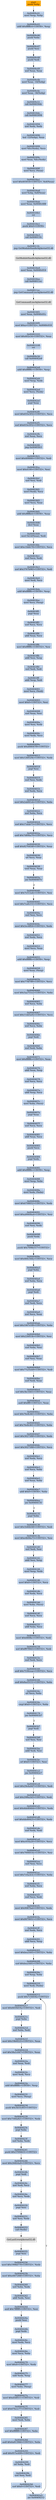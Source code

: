 digraph G {
node[shape=rectangle,style=filled,fillcolor=lightsteelblue,color=lightsteelblue]
bgcolor="transparent"
a0x00409c40pushl_ebp[label="start\npushl %ebp",fillcolor="orange",color="lightgrey"];
a0x00409c41movl_esp_ebp[label="0x00409c41\nmovl %esp, %ebp"];
a0x00409c43addl_0xffffffc4UINT8_esp[label="0x00409c43\naddl $0xffffffc4<UINT8>, %esp"];
a0x00409c46pushl_ebx[label="0x00409c46\npushl %ebx"];
a0x00409c47pushl_esi[label="0x00409c47\npushl %esi"];
a0x00409c48pushl_edi[label="0x00409c48\npushl %edi"];
a0x00409c49xorl_eax_eax[label="0x00409c49\nxorl %eax, %eax"];
a0x00409c4bmovl_eax__16ebp_[label="0x00409c4b\nmovl %eax, -16(%ebp)"];
a0x00409c4emovl_eax__36ebp_[label="0x00409c4e\nmovl %eax, -36(%ebp)"];
a0x00409c51call_0x004030dc[label="0x00409c51\ncall 0x004030dc"];
a0x004030dccall_0x00403094[label="0x004030dc\ncall 0x00403094"];
a0x00403094xorl_edx_edx[label="0x00403094\nxorl %edx, %edx"];
a0x00403096leal__12ebp__eax[label="0x00403096\nleal -12(%ebp), %eax"];
a0x00403099movl_fs_edx__ecx[label="0x00403099\nmovl %fs:(%edx), %ecx"];
a0x0040309cmovl_eax_fs_edx_[label="0x0040309c\nmovl %eax, %fs:(%edx)"];
a0x0040309fmovl_ecx_eax_[label="0x0040309f\nmovl %ecx, (%eax)"];
a0x004030a1movl_0x403018UINT32_0x4eax_[label="0x004030a1\nmovl $0x403018<UINT32>, 0x4(%eax)"];
a0x004030a8movl_ebp_0x8eax_[label="0x004030a8\nmovl %ebp, 0x8(%eax)"];
a0x004030abmovl_eax_0x0040c488[label="0x004030ab\nmovl %eax, 0x0040c488"];
a0x004030b1ret[label="0x004030b1\nret"];
a0x004030e1pushl_0x0UINT8[label="0x004030e1\npushl $0x0<UINT8>"];
a0x004030e3call_0x004011fc[label="0x004030e3\ncall 0x004011fc"];
a0x004011fcjmp_GetModuleHandleA_kernel32_dll[label="0x004011fc\njmp GetModuleHandleA@kernel32.dll"];
GetModuleHandleA_kernel32_dll[label="GetModuleHandleA@kernel32.dll",fillcolor="lightgrey",color="lightgrey"];
a0x004030e8movl_eax_0x0040c014[label="0x004030e8\nmovl %eax, 0x0040c014"];
a0x004030eecall_0x004011ec[label="0x004030ee\ncall 0x004011ec"];
a0x004011ecjmp_GetCommandLineA_kernel32_dll[label="0x004011ec\njmp GetCommandLineA@kernel32.dll"];
GetCommandLineA_kernel32_dll[label="GetCommandLineA@kernel32.dll",fillcolor="lightgrey",color="lightgrey"];
a0x004030f3movl_eax_0x0040c01c[label="0x004030f3\nmovl %eax, 0x0040c01c"];
a0x004030f9movl_0xaUINT32_0x0040c018[label="0x004030f9\nmovl $0xa<UINT32>, 0x0040c018"];
a0x00403103movl_0x402e34UINT32_eax[label="0x00403103\nmovl $0x402e34<UINT32>, %eax"];
a0x00403108ret[label="0x00403108\nret"];
a0x00409c56call_0x004042e8[label="0x00409c56\ncall 0x004042e8"];
a0x004042e8addl_0xfffffffcUINT8_esp[label="0x004042e8\naddl $0xfffffffc<UINT8>, %esp"];
a0x004042ebmovl_esp_edx[label="0x004042eb\nmovl %esp, %edx"];
a0x004042edmovl_ecx_edx_[label="0x004042ed\nmovl %ecx, (%edx)"];
a0x004042efpopl_eax[label="0x004042ef\npopl %eax"];
a0x004042f0movl_0x655e3f32UINT32_ecx[label="0x004042f0\nmovl $0x655e3f32<UINT32>, %ecx"];
a0x004042f5xorl_0x655e3f32UINT32_ecx[label="0x004042f5\nxorl $0x655e3f32<UINT32>, %ecx"];
a0x004042fbxorl_eax_ecx[label="0x004042fb\nxorl %eax, %ecx"];
a0x004042fdjmp_0x00403fc5[label="0x004042fd\njmp 0x00403fc5"];
a0x00403fc5movl_0x409080UINT32_edi[label="0x00403fc5\nmovl $0x409080<UINT32>, %edi"];
a0x00403fcamovl_0x4100UINT32_esi[label="0x00403fca\nmovl $0x4100<UINT32>, %esi"];
a0x00403fcfxorl_esi_edi[label="0x00403fcf\nxorl %esi, %edi"];
a0x00403fd1movl_edi__ecx[label="0x00403fd1\nmovl (%edi), %ecx"];
a0x00403fd3movl_ecx_eax[label="0x00403fd3\nmovl %ecx, %eax"];
a0x00403fd5addl_0xffffffe4UINT8_eax[label="0x00403fd5\naddl $0xffffffe4<UINT8>, %eax"];
a0x00403fd8decl_eax[label="0x00403fd8\ndecl %eax"];
a0x00403fd9movl_0x1deax__edi[label="0x00403fd9\nmovl 0x1d(%eax), %edi"];
a0x00403fdcmovl_0xc1bbfc78UINT32_ecx[label="0x00403fdc\nmovl $0xc1bbfc78<UINT32>, %ecx"];
a0x00403fe1xorl_ecx_edi[label="0x00403fe1\nxorl %ecx, %edi"];
a0x00403fe3xorl_0x3767b983UINT32_edi[label="0x00403fe3\nxorl $0x3767b983<UINT32>, %edi"];
a0x00403fe9movl_edi_ecx[label="0x00403fe9\nmovl %edi, %ecx"];
a0x00403febaddl_0xfffffffcUINT8_esp[label="0x00403feb\naddl $0xfffffffc<UINT8>, %esp"];
a0x00403feemovl_ecx_esp_[label="0x00403fee\nmovl %ecx, (%esp)"];
a0x00403ff1popl_eax[label="0x00403ff1\npopl %eax"];
a0x00403ff2xorl_ecx_ecx[label="0x00403ff2\nxorl %ecx, %ecx"];
a0x00403ff4addl_eax_ecx[label="0x00403ff4\naddl %eax, %ecx"];
a0x00403ff6movl_0xfffffffcUINT32_esi[label="0x00403ff6\nmovl $0xfffffffc<UINT32>, %esi"];
a0x00403ffbaddl_esi_esp[label="0x00403ffb\naddl %esi, %esp"];
a0x00403ffdxorl_edi_edi[label="0x00403ffd\nxorl %edi, %edi"];
a0x00403fffaddl_esp_edi[label="0x00403fff\naddl %esp, %edi"];
a0x00404001movl_ecx_edi_[label="0x00404001\nmovl %ecx, (%edi)"];
a0x00404003movl_0x0UINT32_esi[label="0x00404003\nmovl $0x0<UINT32>, %esi"];
a0x00404008xorl_eax_esi[label="0x00404008\nxorl %eax, %esi"];
a0x0040400amovl_esi_edx[label="0x0040400a\nmovl %esi, %edx"];
a0x0040400cmovl_edx_ecx[label="0x0040400c\nmovl %edx, %ecx"];
a0x0040400epushl_0xd08047f9UINT32[label="0x0040400e\npushl $0xd08047f9<UINT32>"];
a0x00404013movl_0x126f529eUINT32_edx[label="0x00404013\nmovl $0x126f529e<UINT32>, %edx"];
a0x00404018popl_esi[label="0x00404018\npopl %esi"];
a0x00404019xorl_esi_edx[label="0x00404019\nxorl %esi, %edx"];
a0x0040401bxorl_edx_ecx[label="0x0040401b\nxorl %edx, %ecx"];
a0x0040401dmovl_0x2abf41ebUINT32_ebx[label="0x0040401d\nmovl $0x2abf41eb<UINT32>, %ebx"];
a0x00404022xorl_ebx_ecx[label="0x00404022\nxorl %ebx, %ecx"];
a0x00404024xorl_0x17afab73UINT32_ecx[label="0x00404024\nxorl $0x17afab73<UINT32>, %ecx"];
a0x0040402aandl_0x7d89ba70UINT32_ecx[label="0x0040402a\nandl $0x7d89ba70<UINT32>, %ecx"];
a0x00404030andl_0x8276458fUINT32_eax[label="0x00404030\nandl $0x8276458f<UINT32>, %eax"];
a0x00404036orl_ecx_eax[label="0x00404036\norl %ecx, %eax"];
a0x00404038testl_eax_eax[label="0x00404038\ntestl %eax, %eax"];
a0x0040403ajne_0x0040407e[label="0x0040403a\njne 0x0040407e"];
a0x00404040movl_0x7e512afeUINT32_esi[label="0x00404040\nmovl $0x7e512afe<UINT32>, %esi"];
a0x00404045movl_0x7ca0c151UINT32_ecx[label="0x00404045\nmovl $0x7ca0c151<UINT32>, %ecx"];
a0x0040404axorl_esi_ecx[label="0x0040404a\nxorl %esi, %ecx"];
a0x0040404cmovl_0x5ec4ff26UINT32_edx[label="0x0040404c\nmovl $0x5ec4ff26<UINT32>, %edx"];
a0x00404051xorl_edx_ecx[label="0x00404051\nxorl %edx, %ecx"];
a0x00404053movl_ecx_eax[label="0x00404053\nmovl %ecx, %eax"];
a0x00404055addl_0xfffffffcUINT8_esp[label="0x00404055\naddl $0xfffffffc<UINT8>, %esp"];
a0x00404058movl_eax_esp_[label="0x00404058\nmovl %eax, (%esp)"];
a0x0040405bmovl_0x774f7ff9UINT32_ecx[label="0x0040405b\nmovl $0x774f7ff9<UINT32>, %ecx"];
a0x00404060movl_0x3aa751e2UINT32_ebx[label="0x00404060\nmovl $0x3aa751e2<UINT32>, %ebx"];
a0x00404065xorl_ecx_ebx[label="0x00404065\nxorl %ecx, %ebx"];
a0x00404067movl_0x11dd3a92UINT32_ecx[label="0x00404067\nmovl $0x11dd3a92<UINT32>, %ecx"];
a0x0040406cxorl_ecx_ebx[label="0x0040406c\nxorl %ecx, %ebx"];
a0x0040406epopl_edi[label="0x0040406e\npopl %edi"];
a0x0040406fxorl_edi_ebx[label="0x0040406f\nxorl %edi, %ebx"];
a0x00404071movl_0xfffffffcUINT32_eax[label="0x00404071\nmovl $0xfffffffc<UINT32>, %eax"];
a0x00404076addl_eax_esp[label="0x00404076\naddl %eax, %esp"];
a0x00404078xorl_ecx_ecx[label="0x00404078\nxorl %ecx, %ecx"];
a0x0040407aaddl_esp_ecx[label="0x0040407a\naddl %esp, %ecx"];
a0x0040407cmovl_ebx_ecx_[label="0x0040407c\nmovl %ebx, (%ecx)"];
a0x0040407epopl_eax[label="0x0040407e\npopl %eax"];
a0x0040407fxorl_ecx_ecx[label="0x0040407f\nxorl %ecx, %ecx"];
a0x00404081addl_eax_ecx[label="0x00404081\naddl %eax, %ecx"];
a0x00404083pushl_ecx[label="0x00404083\npushl %ecx"];
a0x00404084popl_edx[label="0x00404084\npopl %edx"];
a0x00404085addl_0xfffffffcUINT8_esp[label="0x00404085\naddl $0xfffffffc<UINT8>, %esp"];
a0x00404088movl_esp_ebx[label="0x00404088\nmovl %esp, %ebx"];
a0x0040408amovl_edx_ebx_[label="0x0040408a\nmovl %edx, (%ebx)"];
a0x0040408cmovl_0x6708052UINT32_edx[label="0x0040408c\nmovl $0x6708052<UINT32>, %edx"];
a0x00404091movl_0xa0060ba4UINT32_esi[label="0x00404091\nmovl $0xa0060ba4<UINT32>, %esi"];
a0x00404096xorl_esi_edx[label="0x00404096\nxorl %esi, %edx"];
a0x00404098pushl_edx[label="0x00404098\npushl %edx"];
a0x00404099pushl_0x7098e517UINT32[label="0x00404099\npushl $0x7098e517<UINT32>"];
a0x0040409emovl_0x466c56faUINT32_ecx[label="0x0040409e\nmovl $0x466c56fa<UINT32>, %ecx"];
a0x004040a3popl_ebx[label="0x004040a3\npopl %ebx"];
a0x004040a4xorl_ebx_ecx[label="0x004040a4\nxorl %ebx, %ecx"];
a0x004040a6popl_edi[label="0x004040a6\npopl %edi"];
a0x004040a7xorl_edi_ecx[label="0x004040a7\nxorl %edi, %ecx"];
a0x004040a9xorl_ecx_eax[label="0x004040a9\nxorl %ecx, %eax"];
a0x004040abmovl_0x1067e5f8UINT32_ebx[label="0x004040ab\nmovl $0x1067e5f8<UINT32>, %ebx"];
a0x004040b0movl_0x226f53bUINT32_esi[label="0x004040b0\nmovl $0x226f53b<UINT32>, %esi"];
a0x004040b5xorl_ebx_esi[label="0x004040b5\nxorl %ebx, %esi"];
a0x004040b7xorl_esi_eax[label="0x004040b7\nxorl %esi, %eax"];
a0x004040b9movl_0x77a35eb9UINT32_edi[label="0x004040b9\nmovl $0x77a35eb9<UINT32>, %edi"];
a0x004040bexorl_edi_eax[label="0x004040be\nxorl %edi, %eax"];
a0x004040c0xorl_0x3bc1665UINT32_eax[label="0x004040c0\nxorl $0x3bc1665<UINT32>, %eax"];
a0x004040c6andl_0xffffUINT32_eax[label="0x004040c6\nandl $0xffff<UINT32>, %eax"];
a0x004040ccmovl_0x76e8c461UINT32_ebx[label="0x004040cc\nmovl $0x76e8c461<UINT32>, %ebx"];
a0x004040d1xorl_0x76e8c461UINT32_ebx[label="0x004040d1\nxorl $0x76e8c461<UINT32>, %ebx"];
a0x004040d7movl_0x30273f8fUINT32_edx[label="0x004040d7\nmovl $0x30273f8f<UINT32>, %edx"];
a0x004040dcmovl_0x30273f8fUINT32_ecx[label="0x004040dc\nmovl $0x30273f8f<UINT32>, %ecx"];
a0x004040e1xorl_edx_ecx[label="0x004040e1\nxorl %edx, %ecx"];
a0x004040e3xorl_ecx_ebx[label="0x004040e3\nxorl %ecx, %ebx"];
a0x004040e5xorl_eax_ebx[label="0x004040e5\nxorl %eax, %ebx"];
a0x004040e7addl_0x0UINT8_ebx[label="0x004040e7\naddl $0x0<UINT8>, %ebx"];
a0x004040eajne_0x00404135[label="0x004040ea\njne 0x00404135"];
a0x00404135popl_ebx[label="0x00404135\npopl %ebx"];
a0x00404136movl_0x1b46b58fUINT32_edi[label="0x00404136\nmovl $0x1b46b58f<UINT32>, %edi"];
a0x0040413bmovl_0xe4b94a73UINT32_esi[label="0x0040413b\nmovl $0xe4b94a73<UINT32>, %esi"];
a0x00404140xorl_edi_esi[label="0x00404140\nxorl %edi, %esi"];
a0x00404142addl_esi_esp[label="0x00404142\naddl %esi, %esp"];
a0x00404144movl_esp_edx[label="0x00404144\nmovl %esp, %edx"];
a0x00404146movl_0x0UINT32_ecx[label="0x00404146\nmovl $0x0<UINT32>, %ecx"];
a0x0040414bxorl_edx_ecx[label="0x0040414b\nxorl %edx, %ecx"];
a0x0040414dmovl_ebx_ecx_[label="0x0040414d\nmovl %ebx, (%ecx)"];
a0x0040414fxorl_ecx_ecx[label="0x0040414f\nxorl %ecx, %ecx"];
a0x00404151addl_ebx_ecx[label="0x00404151\naddl %ebx, %ecx"];
a0x00404153movl_0x680fbcUINT32_edi[label="0x00404153\nmovl $0x680fbc<UINT32>, %edi"];
a0x00404158xorl_0xff97f043UINT32_edi[label="0x00404158\nxorl $0xff97f043<UINT32>, %edi"];
a0x0040415exorl_edi_ecx[label="0x0040415e\nxorl %edi, %ecx"];
a0x00404160andl_0x7530ceaeUINT32_ecx[label="0x00404160\nandl $0x7530ceae<UINT32>, %ecx"];
a0x00404166andl_0x8acf3151UINT32_ebx[label="0x00404166\nandl $0x8acf3151<UINT32>, %ebx"];
a0x0040416corl_ecx_ebx[label="0x0040416c\norl %ecx, %ebx"];
a0x0040416ecmpl_0x0UINT32_ebx[label="0x0040416e\ncmpl $0x0<UINT32>, %ebx"];
a0x00404174jne_0x004041b7[label="0x00404174\njne 0x004041b7"];
a0x004041b7popl_edi[label="0x004041b7\npopl %edi"];
a0x004041b8xorl_esi_esi[label="0x004041b8\nxorl %esi, %esi"];
a0x004041baaddl_edi_esi[label="0x004041ba\naddl %edi, %esi"];
a0x004041bcorl_0x0UINT32_esi[label="0x004041bc\norl $0x0<UINT32>, %esi"];
a0x004041c2jne_0x004042e7[label="0x004041c2\njne 0x004042e7"];
a0x004041c8movl_0x29e4a9d7UINT32_edi[label="0x004041c8\nmovl $0x29e4a9d7<UINT32>, %edi"];
a0x004041cdxorl_0x29f6a3d3UINT32_edi[label="0x004041cd\nxorl $0x29f6a3d3<UINT32>, %edi"];
a0x004041d3movl_0x4de8040dUINT32_edx[label="0x004041d3\nmovl $0x4de8040d<UINT32>, %edx"];
a0x004041d8xorl_0x4de80425UINT32_edx[label="0x004041d8\nxorl $0x4de80425<UINT32>, %edx"];
a0x004041dexorl_edx_edi[label="0x004041de\nxorl %edx, %edi"];
a0x004041e0movl_0xc016a20UINT32_ecx[label="0x004041e0\nmovl $0xc016a20<UINT32>, %ecx"];
a0x004041e5movl_0x7006014cUINT32_esi[label="0x004041e5\nmovl $0x7006014c<UINT32>, %esi"];
a0x004041eaxorl_esi_ecx[label="0x004041ea\nxorl %esi, %ecx"];
a0x004041ecmovl_0x7c0acb3cUINT32_ebx[label="0x004041ec\nmovl $0x7c0acb3c<UINT32>, %ebx"];
a0x004041f1xorl_ebx_ecx[label="0x004041f1\nxorl %ebx, %ecx"];
a0x004041f3xorl_ecx_edi[label="0x004041f3\nxorl %ecx, %edi"];
a0x004041f5movl_0x9087fadUINT32_edx[label="0x004041f5\nmovl $0x9087fad<UINT32>, %edx"];
a0x004041famovl_0xf6f78051UINT32_ecx[label="0x004041fa\nmovl $0xf6f78051<UINT32>, %ecx"];
a0x004041ffxorl_edx_ecx[label="0x004041ff\nxorl %edx, %ecx"];
a0x00404201addl_ecx_esp[label="0x00404201\naddl %ecx, %esp"];
a0x00404203movl_0xbea1605UINT32_ebx[label="0x00404203\nmovl $0xbea1605<UINT32>, %ebx"];
a0x00404208xorl_0xbea1605UINT32_ebx[label="0x00404208\nxorl $0xbea1605<UINT32>, %ebx"];
a0x0040420exorl_esp_ebx[label="0x0040420e\nxorl %esp, %ebx"];
a0x00404210movl_edi_ebx_[label="0x00404210\nmovl %edi, (%ebx)"];
a0x00404212pushl_0x7c5fd58aUINT32[label="0x00404212\npushl $0x7c5fd58a<UINT32>"];
a0x00404217movl_0x6659d19aUINT32_edi[label="0x00404217\nmovl $0x6659d19a<UINT32>, %edi"];
a0x0040421cpopl_ebx[label="0x0040421c\npopl %ebx"];
a0x0040421dxorl_ebx_edi[label="0x0040421d\nxorl %ebx, %edi"];
a0x0040421fmovl_0x19b0f225UINT32_eax[label="0x0040421f\nmovl $0x19b0f225<UINT32>, %eax"];
a0x00404224xorl_0x58a1c047UINT32_eax[label="0x00404224\nxorl $0x58a1c047<UINT32>, %eax"];
a0x0040422axorl_eax_edi[label="0x0040422a\nxorl %eax, %edi"];
a0x0040422cmovl_edi_ecx[label="0x0040422c\nmovl %edi, %ecx"];
a0x0040422eaddl_0xfffffffcUINT8_esp[label="0x0040422e\naddl $0xfffffffc<UINT8>, %esp"];
a0x00404231movl_ecx_esp_[label="0x00404231\nmovl %ecx, (%esp)"];
a0x00404234pushl_0x3b55cf03UINT32[label="0x00404234\npushl $0x3b55cf03<UINT32>"];
a0x00404239movl_0x7344a821UINT32_edx[label="0x00404239\nmovl $0x7344a821<UINT32>, %edx"];
a0x0040423epopl_ebx[label="0x0040423e\npopl %ebx"];
a0x0040423fxorl_ebx_edx[label="0x0040423f\nxorl %ebx, %edx"];
a0x00404241pushl_0x37094631UINT32[label="0x00404241\npushl $0x37094631<UINT32>"];
a0x00404246movl_0x244fc6a9UINT32_ecx[label="0x00404246\nmovl $0x244fc6a9<UINT32>, %ecx"];
a0x0040424bpopl_edi[label="0x0040424b\npopl %edi"];
a0x0040424cxorl_edi_ecx[label="0x0040424c\nxorl %edi, %ecx"];
a0x0040424exorl_ecx_edx[label="0x0040424e\nxorl %ecx, %edx"];
a0x00404250popl_esi[label="0x00404250\npopl %esi"];
a0x00404251xorl_esi_edx[label="0x00404251\nxorl %esi, %edx"];
a0x00404253call_edx_[label="0x00404253\ncall (%edx)"];
GetLastError_kernel32_dll[label="GetLastError@kernel32.dll",fillcolor="lightgrey",color="lightgrey"];
a0x00404255popl_esi[label="0x00404255\npopl %esi"];
a0x00404256movl_0x1998d770UINT32_edx[label="0x00404256\nmovl $0x1998d770<UINT32>, %edx"];
a0x0040425bmovl_0xe667288fUINT32_ebx[label="0x0040425b\nmovl $0xe667288f<UINT32>, %ebx"];
a0x00404260xorl_ebx_edx[label="0x00404260\nxorl %ebx, %edx"];
a0x00404262addl_edx_esi[label="0x00404262\naddl %edx, %esi"];
a0x00404264andl_0x7fffffffUINT32_esi[label="0x00404264\nandl $0x7fffffff<UINT32>, %esi"];
a0x0040426apushl_esi[label="0x0040426a\npushl %esi"];
a0x0040426bpopl_edx[label="0x0040426b\npopl %edx"];
a0x0040426cmovl_edx_ecx[label="0x0040426c\nmovl %edx, %ecx"];
a0x0040426emovl_ecx_ebx[label="0x0040426e\nmovl %ecx, %ebx"];
a0x00404270movl_0x4UINT32_edx[label="0x00404270\nmovl $0x4<UINT32>, %edx"];
a0x00404275subl_edx_esp[label="0x00404275\nsubl %edx, %esp"];
a0x00404277movl_ebx_esp_[label="0x00404277\nmovl %ebx, (%esp)"];
a0x0040427amovl_0xd3df511UINT32_edi[label="0x0040427a\nmovl $0xd3df511<UINT32>, %edi"];
a0x0040427fxorl_0x67bccc77UINT32_edi[label="0x0040427f\nxorl $0x67bccc77<UINT32>, %edi"];
a0x00404285movl_edi_ebx[label="0x00404285\nmovl %edi, %ebx"];
a0x00404287xorl_0xffffffffUINT32_ebx[label="0x00404287\nxorl $0xffffffff<UINT32>, %ebx"];
a0x0040428dandl_0x6a813966UINT32_ebx[label="0x0040428d\nandl $0x6a813966<UINT32>, %ebx"];
a0x00404293andl_0x957ec699UINT32_edi[label="0x00404293\nandl $0x957ec699<UINT32>, %edi"];
a0x00404299orl_ebx_edi[label="0x00404299\norl %ebx, %edi"];
a0x0040429bxorl_esi_edi[label="0x0040429b\nxorl %esi, %edi"];
a0x0040429dxorl_0x0UINT32_edi[label="0x0040429d\nxorl $0x0<UINT32>, %edi"];
a0x004042a3jne_0x00404212[label="0x004042a3\njne 0x00404212"];
a0x00409c40pushl_ebp -> a0x00409c41movl_esp_ebp [color="#000000"];
a0x00409c41movl_esp_ebp -> a0x00409c43addl_0xffffffc4UINT8_esp [color="#000000"];
a0x00409c43addl_0xffffffc4UINT8_esp -> a0x00409c46pushl_ebx [color="#000000"];
a0x00409c46pushl_ebx -> a0x00409c47pushl_esi [color="#000000"];
a0x00409c47pushl_esi -> a0x00409c48pushl_edi [color="#000000"];
a0x00409c48pushl_edi -> a0x00409c49xorl_eax_eax [color="#000000"];
a0x00409c49xorl_eax_eax -> a0x00409c4bmovl_eax__16ebp_ [color="#000000"];
a0x00409c4bmovl_eax__16ebp_ -> a0x00409c4emovl_eax__36ebp_ [color="#000000"];
a0x00409c4emovl_eax__36ebp_ -> a0x00409c51call_0x004030dc [color="#000000"];
a0x00409c51call_0x004030dc -> a0x004030dccall_0x00403094 [color="#000000"];
a0x004030dccall_0x00403094 -> a0x00403094xorl_edx_edx [color="#000000"];
a0x00403094xorl_edx_edx -> a0x00403096leal__12ebp__eax [color="#000000"];
a0x00403096leal__12ebp__eax -> a0x00403099movl_fs_edx__ecx [color="#000000"];
a0x00403099movl_fs_edx__ecx -> a0x0040309cmovl_eax_fs_edx_ [color="#000000"];
a0x0040309cmovl_eax_fs_edx_ -> a0x0040309fmovl_ecx_eax_ [color="#000000"];
a0x0040309fmovl_ecx_eax_ -> a0x004030a1movl_0x403018UINT32_0x4eax_ [color="#000000"];
a0x004030a1movl_0x403018UINT32_0x4eax_ -> a0x004030a8movl_ebp_0x8eax_ [color="#000000"];
a0x004030a8movl_ebp_0x8eax_ -> a0x004030abmovl_eax_0x0040c488 [color="#000000"];
a0x004030abmovl_eax_0x0040c488 -> a0x004030b1ret [color="#000000"];
a0x004030b1ret -> a0x004030e1pushl_0x0UINT8 [color="#000000"];
a0x004030e1pushl_0x0UINT8 -> a0x004030e3call_0x004011fc [color="#000000"];
a0x004030e3call_0x004011fc -> a0x004011fcjmp_GetModuleHandleA_kernel32_dll [color="#000000"];
a0x004011fcjmp_GetModuleHandleA_kernel32_dll -> GetModuleHandleA_kernel32_dll [color="#000000"];
GetModuleHandleA_kernel32_dll -> a0x004030e8movl_eax_0x0040c014 [color="#000000"];
a0x004030e8movl_eax_0x0040c014 -> a0x004030eecall_0x004011ec [color="#000000"];
a0x004030eecall_0x004011ec -> a0x004011ecjmp_GetCommandLineA_kernel32_dll [color="#000000"];
a0x004011ecjmp_GetCommandLineA_kernel32_dll -> GetCommandLineA_kernel32_dll [color="#000000"];
GetCommandLineA_kernel32_dll -> a0x004030f3movl_eax_0x0040c01c [color="#000000"];
a0x004030f3movl_eax_0x0040c01c -> a0x004030f9movl_0xaUINT32_0x0040c018 [color="#000000"];
a0x004030f9movl_0xaUINT32_0x0040c018 -> a0x00403103movl_0x402e34UINT32_eax [color="#000000"];
a0x00403103movl_0x402e34UINT32_eax -> a0x00403108ret [color="#000000"];
a0x00403108ret -> a0x00409c56call_0x004042e8 [color="#000000"];
a0x00409c56call_0x004042e8 -> a0x004042e8addl_0xfffffffcUINT8_esp [color="#000000"];
a0x004042e8addl_0xfffffffcUINT8_esp -> a0x004042ebmovl_esp_edx [color="#000000"];
a0x004042ebmovl_esp_edx -> a0x004042edmovl_ecx_edx_ [color="#000000"];
a0x004042edmovl_ecx_edx_ -> a0x004042efpopl_eax [color="#000000"];
a0x004042efpopl_eax -> a0x004042f0movl_0x655e3f32UINT32_ecx [color="#000000"];
a0x004042f0movl_0x655e3f32UINT32_ecx -> a0x004042f5xorl_0x655e3f32UINT32_ecx [color="#000000"];
a0x004042f5xorl_0x655e3f32UINT32_ecx -> a0x004042fbxorl_eax_ecx [color="#000000"];
a0x004042fbxorl_eax_ecx -> a0x004042fdjmp_0x00403fc5 [color="#000000"];
a0x004042fdjmp_0x00403fc5 -> a0x00403fc5movl_0x409080UINT32_edi [color="#000000"];
a0x00403fc5movl_0x409080UINT32_edi -> a0x00403fcamovl_0x4100UINT32_esi [color="#000000"];
a0x00403fcamovl_0x4100UINT32_esi -> a0x00403fcfxorl_esi_edi [color="#000000"];
a0x00403fcfxorl_esi_edi -> a0x00403fd1movl_edi__ecx [color="#000000"];
a0x00403fd1movl_edi__ecx -> a0x00403fd3movl_ecx_eax [color="#000000"];
a0x00403fd3movl_ecx_eax -> a0x00403fd5addl_0xffffffe4UINT8_eax [color="#000000"];
a0x00403fd5addl_0xffffffe4UINT8_eax -> a0x00403fd8decl_eax [color="#000000"];
a0x00403fd8decl_eax -> a0x00403fd9movl_0x1deax__edi [color="#000000"];
a0x00403fd9movl_0x1deax__edi -> a0x00403fdcmovl_0xc1bbfc78UINT32_ecx [color="#000000"];
a0x00403fdcmovl_0xc1bbfc78UINT32_ecx -> a0x00403fe1xorl_ecx_edi [color="#000000"];
a0x00403fe1xorl_ecx_edi -> a0x00403fe3xorl_0x3767b983UINT32_edi [color="#000000"];
a0x00403fe3xorl_0x3767b983UINT32_edi -> a0x00403fe9movl_edi_ecx [color="#000000"];
a0x00403fe9movl_edi_ecx -> a0x00403febaddl_0xfffffffcUINT8_esp [color="#000000"];
a0x00403febaddl_0xfffffffcUINT8_esp -> a0x00403feemovl_ecx_esp_ [color="#000000"];
a0x00403feemovl_ecx_esp_ -> a0x00403ff1popl_eax [color="#000000"];
a0x00403ff1popl_eax -> a0x00403ff2xorl_ecx_ecx [color="#000000"];
a0x00403ff2xorl_ecx_ecx -> a0x00403ff4addl_eax_ecx [color="#000000"];
a0x00403ff4addl_eax_ecx -> a0x00403ff6movl_0xfffffffcUINT32_esi [color="#000000"];
a0x00403ff6movl_0xfffffffcUINT32_esi -> a0x00403ffbaddl_esi_esp [color="#000000"];
a0x00403ffbaddl_esi_esp -> a0x00403ffdxorl_edi_edi [color="#000000"];
a0x00403ffdxorl_edi_edi -> a0x00403fffaddl_esp_edi [color="#000000"];
a0x00403fffaddl_esp_edi -> a0x00404001movl_ecx_edi_ [color="#000000"];
a0x00404001movl_ecx_edi_ -> a0x00404003movl_0x0UINT32_esi [color="#000000"];
a0x00404003movl_0x0UINT32_esi -> a0x00404008xorl_eax_esi [color="#000000"];
a0x00404008xorl_eax_esi -> a0x0040400amovl_esi_edx [color="#000000"];
a0x0040400amovl_esi_edx -> a0x0040400cmovl_edx_ecx [color="#000000"];
a0x0040400cmovl_edx_ecx -> a0x0040400epushl_0xd08047f9UINT32 [color="#000000"];
a0x0040400epushl_0xd08047f9UINT32 -> a0x00404013movl_0x126f529eUINT32_edx [color="#000000"];
a0x00404013movl_0x126f529eUINT32_edx -> a0x00404018popl_esi [color="#000000"];
a0x00404018popl_esi -> a0x00404019xorl_esi_edx [color="#000000"];
a0x00404019xorl_esi_edx -> a0x0040401bxorl_edx_ecx [color="#000000"];
a0x0040401bxorl_edx_ecx -> a0x0040401dmovl_0x2abf41ebUINT32_ebx [color="#000000"];
a0x0040401dmovl_0x2abf41ebUINT32_ebx -> a0x00404022xorl_ebx_ecx [color="#000000"];
a0x00404022xorl_ebx_ecx -> a0x00404024xorl_0x17afab73UINT32_ecx [color="#000000"];
a0x00404024xorl_0x17afab73UINT32_ecx -> a0x0040402aandl_0x7d89ba70UINT32_ecx [color="#000000"];
a0x0040402aandl_0x7d89ba70UINT32_ecx -> a0x00404030andl_0x8276458fUINT32_eax [color="#000000"];
a0x00404030andl_0x8276458fUINT32_eax -> a0x00404036orl_ecx_eax [color="#000000"];
a0x00404036orl_ecx_eax -> a0x00404038testl_eax_eax [color="#000000"];
a0x00404038testl_eax_eax -> a0x0040403ajne_0x0040407e [color="#000000"];
a0x0040403ajne_0x0040407e -> a0x00404040movl_0x7e512afeUINT32_esi [color="#000000",label="F"];
a0x00404040movl_0x7e512afeUINT32_esi -> a0x00404045movl_0x7ca0c151UINT32_ecx [color="#000000"];
a0x00404045movl_0x7ca0c151UINT32_ecx -> a0x0040404axorl_esi_ecx [color="#000000"];
a0x0040404axorl_esi_ecx -> a0x0040404cmovl_0x5ec4ff26UINT32_edx [color="#000000"];
a0x0040404cmovl_0x5ec4ff26UINT32_edx -> a0x00404051xorl_edx_ecx [color="#000000"];
a0x00404051xorl_edx_ecx -> a0x00404053movl_ecx_eax [color="#000000"];
a0x00404053movl_ecx_eax -> a0x00404055addl_0xfffffffcUINT8_esp [color="#000000"];
a0x00404055addl_0xfffffffcUINT8_esp -> a0x00404058movl_eax_esp_ [color="#000000"];
a0x00404058movl_eax_esp_ -> a0x0040405bmovl_0x774f7ff9UINT32_ecx [color="#000000"];
a0x0040405bmovl_0x774f7ff9UINT32_ecx -> a0x00404060movl_0x3aa751e2UINT32_ebx [color="#000000"];
a0x00404060movl_0x3aa751e2UINT32_ebx -> a0x00404065xorl_ecx_ebx [color="#000000"];
a0x00404065xorl_ecx_ebx -> a0x00404067movl_0x11dd3a92UINT32_ecx [color="#000000"];
a0x00404067movl_0x11dd3a92UINT32_ecx -> a0x0040406cxorl_ecx_ebx [color="#000000"];
a0x0040406cxorl_ecx_ebx -> a0x0040406epopl_edi [color="#000000"];
a0x0040406epopl_edi -> a0x0040406fxorl_edi_ebx [color="#000000"];
a0x0040406fxorl_edi_ebx -> a0x00404071movl_0xfffffffcUINT32_eax [color="#000000"];
a0x00404071movl_0xfffffffcUINT32_eax -> a0x00404076addl_eax_esp [color="#000000"];
a0x00404076addl_eax_esp -> a0x00404078xorl_ecx_ecx [color="#000000"];
a0x00404078xorl_ecx_ecx -> a0x0040407aaddl_esp_ecx [color="#000000"];
a0x0040407aaddl_esp_ecx -> a0x0040407cmovl_ebx_ecx_ [color="#000000"];
a0x0040407cmovl_ebx_ecx_ -> a0x0040407epopl_eax [color="#000000"];
a0x0040407epopl_eax -> a0x0040407fxorl_ecx_ecx [color="#000000"];
a0x0040407fxorl_ecx_ecx -> a0x00404081addl_eax_ecx [color="#000000"];
a0x00404081addl_eax_ecx -> a0x00404083pushl_ecx [color="#000000"];
a0x00404083pushl_ecx -> a0x00404084popl_edx [color="#000000"];
a0x00404084popl_edx -> a0x00404085addl_0xfffffffcUINT8_esp [color="#000000"];
a0x00404085addl_0xfffffffcUINT8_esp -> a0x00404088movl_esp_ebx [color="#000000"];
a0x00404088movl_esp_ebx -> a0x0040408amovl_edx_ebx_ [color="#000000"];
a0x0040408amovl_edx_ebx_ -> a0x0040408cmovl_0x6708052UINT32_edx [color="#000000"];
a0x0040408cmovl_0x6708052UINT32_edx -> a0x00404091movl_0xa0060ba4UINT32_esi [color="#000000"];
a0x00404091movl_0xa0060ba4UINT32_esi -> a0x00404096xorl_esi_edx [color="#000000"];
a0x00404096xorl_esi_edx -> a0x00404098pushl_edx [color="#000000"];
a0x00404098pushl_edx -> a0x00404099pushl_0x7098e517UINT32 [color="#000000"];
a0x00404099pushl_0x7098e517UINT32 -> a0x0040409emovl_0x466c56faUINT32_ecx [color="#000000"];
a0x0040409emovl_0x466c56faUINT32_ecx -> a0x004040a3popl_ebx [color="#000000"];
a0x004040a3popl_ebx -> a0x004040a4xorl_ebx_ecx [color="#000000"];
a0x004040a4xorl_ebx_ecx -> a0x004040a6popl_edi [color="#000000"];
a0x004040a6popl_edi -> a0x004040a7xorl_edi_ecx [color="#000000"];
a0x004040a7xorl_edi_ecx -> a0x004040a9xorl_ecx_eax [color="#000000"];
a0x004040a9xorl_ecx_eax -> a0x004040abmovl_0x1067e5f8UINT32_ebx [color="#000000"];
a0x004040abmovl_0x1067e5f8UINT32_ebx -> a0x004040b0movl_0x226f53bUINT32_esi [color="#000000"];
a0x004040b0movl_0x226f53bUINT32_esi -> a0x004040b5xorl_ebx_esi [color="#000000"];
a0x004040b5xorl_ebx_esi -> a0x004040b7xorl_esi_eax [color="#000000"];
a0x004040b7xorl_esi_eax -> a0x004040b9movl_0x77a35eb9UINT32_edi [color="#000000"];
a0x004040b9movl_0x77a35eb9UINT32_edi -> a0x004040bexorl_edi_eax [color="#000000"];
a0x004040bexorl_edi_eax -> a0x004040c0xorl_0x3bc1665UINT32_eax [color="#000000"];
a0x004040c0xorl_0x3bc1665UINT32_eax -> a0x004040c6andl_0xffffUINT32_eax [color="#000000"];
a0x004040c6andl_0xffffUINT32_eax -> a0x004040ccmovl_0x76e8c461UINT32_ebx [color="#000000"];
a0x004040ccmovl_0x76e8c461UINT32_ebx -> a0x004040d1xorl_0x76e8c461UINT32_ebx [color="#000000"];
a0x004040d1xorl_0x76e8c461UINT32_ebx -> a0x004040d7movl_0x30273f8fUINT32_edx [color="#000000"];
a0x004040d7movl_0x30273f8fUINT32_edx -> a0x004040dcmovl_0x30273f8fUINT32_ecx [color="#000000"];
a0x004040dcmovl_0x30273f8fUINT32_ecx -> a0x004040e1xorl_edx_ecx [color="#000000"];
a0x004040e1xorl_edx_ecx -> a0x004040e3xorl_ecx_ebx [color="#000000"];
a0x004040e3xorl_ecx_ebx -> a0x004040e5xorl_eax_ebx [color="#000000"];
a0x004040e5xorl_eax_ebx -> a0x004040e7addl_0x0UINT8_ebx [color="#000000"];
a0x004040e7addl_0x0UINT8_ebx -> a0x004040eajne_0x00404135 [color="#000000"];
a0x004040eajne_0x00404135 -> a0x00404135popl_ebx [color="#000000",label="T"];
a0x00404135popl_ebx -> a0x00404136movl_0x1b46b58fUINT32_edi [color="#000000"];
a0x00404136movl_0x1b46b58fUINT32_edi -> a0x0040413bmovl_0xe4b94a73UINT32_esi [color="#000000"];
a0x0040413bmovl_0xe4b94a73UINT32_esi -> a0x00404140xorl_edi_esi [color="#000000"];
a0x00404140xorl_edi_esi -> a0x00404142addl_esi_esp [color="#000000"];
a0x00404142addl_esi_esp -> a0x00404144movl_esp_edx [color="#000000"];
a0x00404144movl_esp_edx -> a0x00404146movl_0x0UINT32_ecx [color="#000000"];
a0x00404146movl_0x0UINT32_ecx -> a0x0040414bxorl_edx_ecx [color="#000000"];
a0x0040414bxorl_edx_ecx -> a0x0040414dmovl_ebx_ecx_ [color="#000000"];
a0x0040414dmovl_ebx_ecx_ -> a0x0040414fxorl_ecx_ecx [color="#000000"];
a0x0040414fxorl_ecx_ecx -> a0x00404151addl_ebx_ecx [color="#000000"];
a0x00404151addl_ebx_ecx -> a0x00404153movl_0x680fbcUINT32_edi [color="#000000"];
a0x00404153movl_0x680fbcUINT32_edi -> a0x00404158xorl_0xff97f043UINT32_edi [color="#000000"];
a0x00404158xorl_0xff97f043UINT32_edi -> a0x0040415exorl_edi_ecx [color="#000000"];
a0x0040415exorl_edi_ecx -> a0x00404160andl_0x7530ceaeUINT32_ecx [color="#000000"];
a0x00404160andl_0x7530ceaeUINT32_ecx -> a0x00404166andl_0x8acf3151UINT32_ebx [color="#000000"];
a0x00404166andl_0x8acf3151UINT32_ebx -> a0x0040416corl_ecx_ebx [color="#000000"];
a0x0040416corl_ecx_ebx -> a0x0040416ecmpl_0x0UINT32_ebx [color="#000000"];
a0x0040416ecmpl_0x0UINT32_ebx -> a0x00404174jne_0x004041b7 [color="#000000"];
a0x00404174jne_0x004041b7 -> a0x004041b7popl_edi [color="#000000",label="T"];
a0x004041b7popl_edi -> a0x004041b8xorl_esi_esi [color="#000000"];
a0x004041b8xorl_esi_esi -> a0x004041baaddl_edi_esi [color="#000000"];
a0x004041baaddl_edi_esi -> a0x004041bcorl_0x0UINT32_esi [color="#000000"];
a0x004041bcorl_0x0UINT32_esi -> a0x004041c2jne_0x004042e7 [color="#000000"];
a0x004041c2jne_0x004042e7 -> a0x004041c8movl_0x29e4a9d7UINT32_edi [color="#000000",label="F"];
a0x004041c8movl_0x29e4a9d7UINT32_edi -> a0x004041cdxorl_0x29f6a3d3UINT32_edi [color="#000000"];
a0x004041cdxorl_0x29f6a3d3UINT32_edi -> a0x004041d3movl_0x4de8040dUINT32_edx [color="#000000"];
a0x004041d3movl_0x4de8040dUINT32_edx -> a0x004041d8xorl_0x4de80425UINT32_edx [color="#000000"];
a0x004041d8xorl_0x4de80425UINT32_edx -> a0x004041dexorl_edx_edi [color="#000000"];
a0x004041dexorl_edx_edi -> a0x004041e0movl_0xc016a20UINT32_ecx [color="#000000"];
a0x004041e0movl_0xc016a20UINT32_ecx -> a0x004041e5movl_0x7006014cUINT32_esi [color="#000000"];
a0x004041e5movl_0x7006014cUINT32_esi -> a0x004041eaxorl_esi_ecx [color="#000000"];
a0x004041eaxorl_esi_ecx -> a0x004041ecmovl_0x7c0acb3cUINT32_ebx [color="#000000"];
a0x004041ecmovl_0x7c0acb3cUINT32_ebx -> a0x004041f1xorl_ebx_ecx [color="#000000"];
a0x004041f1xorl_ebx_ecx -> a0x004041f3xorl_ecx_edi [color="#000000"];
a0x004041f3xorl_ecx_edi -> a0x004041f5movl_0x9087fadUINT32_edx [color="#000000"];
a0x004041f5movl_0x9087fadUINT32_edx -> a0x004041famovl_0xf6f78051UINT32_ecx [color="#000000"];
a0x004041famovl_0xf6f78051UINT32_ecx -> a0x004041ffxorl_edx_ecx [color="#000000"];
a0x004041ffxorl_edx_ecx -> a0x00404201addl_ecx_esp [color="#000000"];
a0x00404201addl_ecx_esp -> a0x00404203movl_0xbea1605UINT32_ebx [color="#000000"];
a0x00404203movl_0xbea1605UINT32_ebx -> a0x00404208xorl_0xbea1605UINT32_ebx [color="#000000"];
a0x00404208xorl_0xbea1605UINT32_ebx -> a0x0040420exorl_esp_ebx [color="#000000"];
a0x0040420exorl_esp_ebx -> a0x00404210movl_edi_ebx_ [color="#000000"];
a0x00404210movl_edi_ebx_ -> a0x00404212pushl_0x7c5fd58aUINT32 [color="#000000"];
a0x00404212pushl_0x7c5fd58aUINT32 -> a0x00404217movl_0x6659d19aUINT32_edi [color="#000000"];
a0x00404217movl_0x6659d19aUINT32_edi -> a0x0040421cpopl_ebx [color="#000000"];
a0x0040421cpopl_ebx -> a0x0040421dxorl_ebx_edi [color="#000000"];
a0x0040421dxorl_ebx_edi -> a0x0040421fmovl_0x19b0f225UINT32_eax [color="#000000"];
a0x0040421fmovl_0x19b0f225UINT32_eax -> a0x00404224xorl_0x58a1c047UINT32_eax [color="#000000"];
a0x00404224xorl_0x58a1c047UINT32_eax -> a0x0040422axorl_eax_edi [color="#000000"];
a0x0040422axorl_eax_edi -> a0x0040422cmovl_edi_ecx [color="#000000"];
a0x0040422cmovl_edi_ecx -> a0x0040422eaddl_0xfffffffcUINT8_esp [color="#000000"];
a0x0040422eaddl_0xfffffffcUINT8_esp -> a0x00404231movl_ecx_esp_ [color="#000000"];
a0x00404231movl_ecx_esp_ -> a0x00404234pushl_0x3b55cf03UINT32 [color="#000000"];
a0x00404234pushl_0x3b55cf03UINT32 -> a0x00404239movl_0x7344a821UINT32_edx [color="#000000"];
a0x00404239movl_0x7344a821UINT32_edx -> a0x0040423epopl_ebx [color="#000000"];
a0x0040423epopl_ebx -> a0x0040423fxorl_ebx_edx [color="#000000"];
a0x0040423fxorl_ebx_edx -> a0x00404241pushl_0x37094631UINT32 [color="#000000"];
a0x00404241pushl_0x37094631UINT32 -> a0x00404246movl_0x244fc6a9UINT32_ecx [color="#000000"];
a0x00404246movl_0x244fc6a9UINT32_ecx -> a0x0040424bpopl_edi [color="#000000"];
a0x0040424bpopl_edi -> a0x0040424cxorl_edi_ecx [color="#000000"];
a0x0040424cxorl_edi_ecx -> a0x0040424exorl_ecx_edx [color="#000000"];
a0x0040424exorl_ecx_edx -> a0x00404250popl_esi [color="#000000"];
a0x00404250popl_esi -> a0x00404251xorl_esi_edx [color="#000000"];
a0x00404251xorl_esi_edx -> a0x00404253call_edx_ [color="#000000"];
a0x00404253call_edx_ -> GetLastError_kernel32_dll [color="#000000"];
GetLastError_kernel32_dll -> a0x00404255popl_esi [color="#000000"];
a0x00404255popl_esi -> a0x00404256movl_0x1998d770UINT32_edx [color="#000000"];
a0x00404256movl_0x1998d770UINT32_edx -> a0x0040425bmovl_0xe667288fUINT32_ebx [color="#000000"];
a0x0040425bmovl_0xe667288fUINT32_ebx -> a0x00404260xorl_ebx_edx [color="#000000"];
a0x00404260xorl_ebx_edx -> a0x00404262addl_edx_esi [color="#000000"];
a0x00404262addl_edx_esi -> a0x00404264andl_0x7fffffffUINT32_esi [color="#000000"];
a0x00404264andl_0x7fffffffUINT32_esi -> a0x0040426apushl_esi [color="#000000"];
a0x0040426apushl_esi -> a0x0040426bpopl_edx [color="#000000"];
a0x0040426bpopl_edx -> a0x0040426cmovl_edx_ecx [color="#000000"];
a0x0040426cmovl_edx_ecx -> a0x0040426emovl_ecx_ebx [color="#000000"];
a0x0040426emovl_ecx_ebx -> a0x00404270movl_0x4UINT32_edx [color="#000000"];
a0x00404270movl_0x4UINT32_edx -> a0x00404275subl_edx_esp [color="#000000"];
a0x00404275subl_edx_esp -> a0x00404277movl_ebx_esp_ [color="#000000"];
a0x00404277movl_ebx_esp_ -> a0x0040427amovl_0xd3df511UINT32_edi [color="#000000"];
a0x0040427amovl_0xd3df511UINT32_edi -> a0x0040427fxorl_0x67bccc77UINT32_edi [color="#000000"];
a0x0040427fxorl_0x67bccc77UINT32_edi -> a0x00404285movl_edi_ebx [color="#000000"];
a0x00404285movl_edi_ebx -> a0x00404287xorl_0xffffffffUINT32_ebx [color="#000000"];
a0x00404287xorl_0xffffffffUINT32_ebx -> a0x0040428dandl_0x6a813966UINT32_ebx [color="#000000"];
a0x0040428dandl_0x6a813966UINT32_ebx -> a0x00404293andl_0x957ec699UINT32_edi [color="#000000"];
a0x00404293andl_0x957ec699UINT32_edi -> a0x00404299orl_ebx_edi [color="#000000"];
a0x00404299orl_ebx_edi -> a0x0040429bxorl_esi_edi [color="#000000"];
a0x0040429bxorl_esi_edi -> a0x0040429dxorl_0x0UINT32_edi [color="#000000"];
a0x0040429dxorl_0x0UINT32_edi -> a0x004042a3jne_0x00404212 [color="#000000"];
a0x004042a3jne_0x00404212 -> a0x00404212pushl_0x7c5fd58aUINT32 [color="#000000",label="T"];
}
